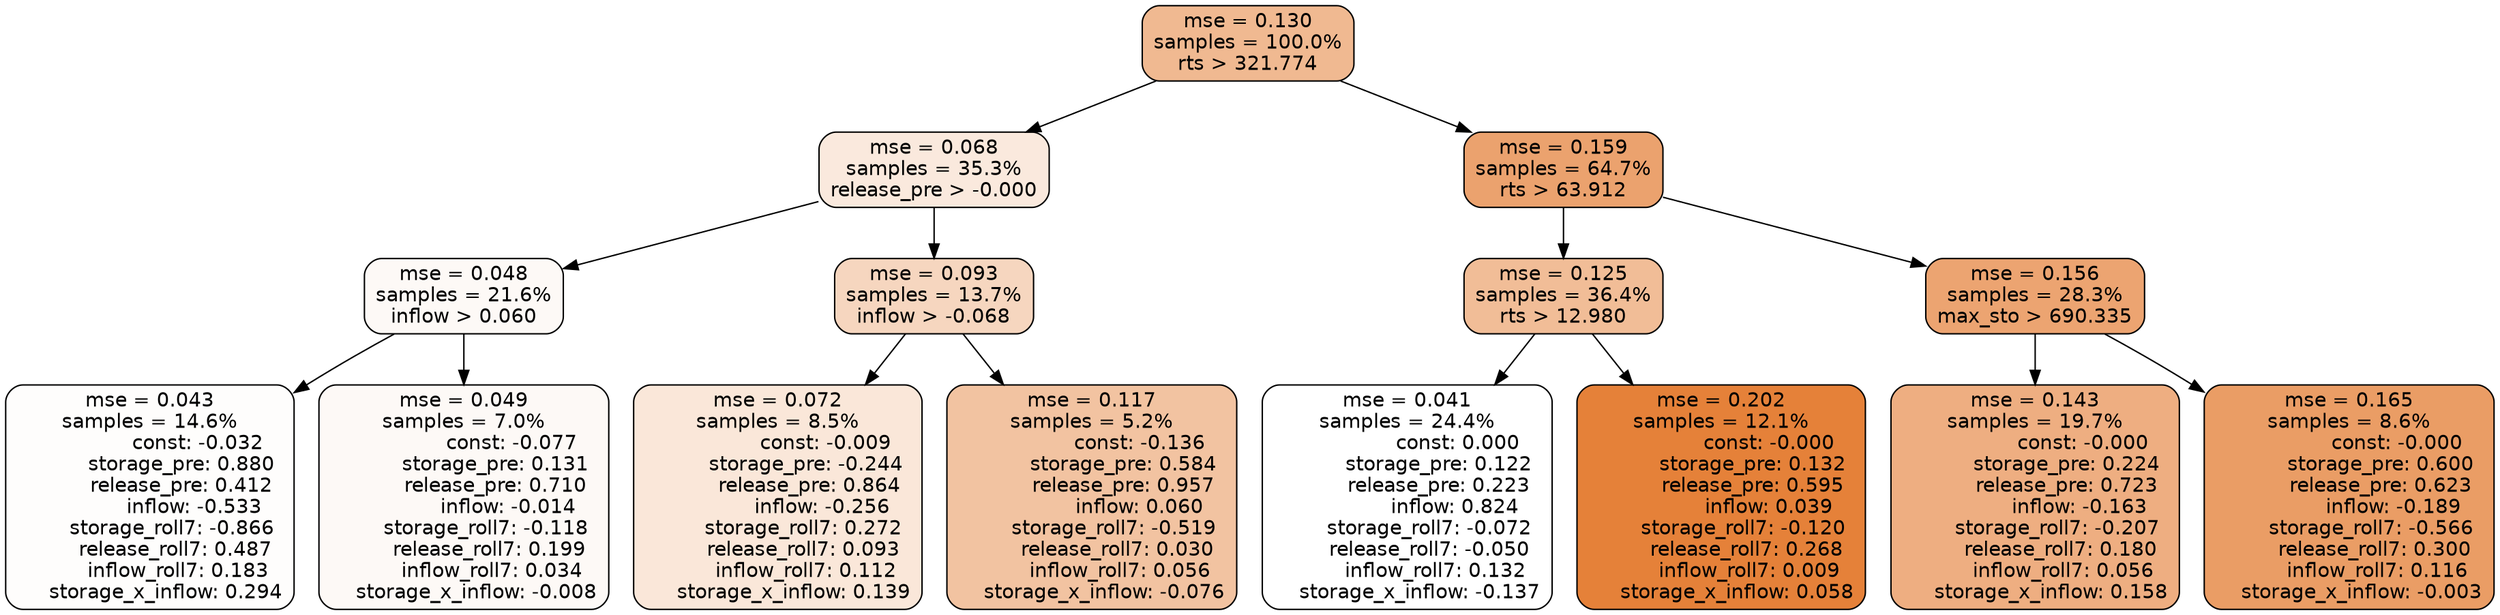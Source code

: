 digraph tree {
node [shape=rectangle, style="filled, rounded", color="black", fontname=helvetica] ;
edge [fontname=helvetica] ;
	"0" [label="mse = 0.130
samples = 100.0%
rts > 321.774", fillcolor="#f0b991"]
	"8" [label="mse = 0.068
samples = 35.3%
release_pre > -0.000", fillcolor="#fae9dd"]
	"1" [label="mse = 0.159
samples = 64.7%
rts > 63.912", fillcolor="#eba26e"]
	"9" [label="mse = 0.048
samples = 21.6%
inflow > 0.060", fillcolor="#fdf9f6"]
	"12" [label="mse = 0.093
samples = 13.7%
inflow > -0.068", fillcolor="#f6d6bf"]
	"2" [label="mse = 0.125
samples = 36.4%
rts > 12.980", fillcolor="#f1bd97"]
	"5" [label="mse = 0.156
samples = 28.3%
max_sto > 690.335", fillcolor="#eca471"]
	"10" [label="mse = 0.043
samples = 14.6%
               const: -0.032
          storage_pre: 0.880
          release_pre: 0.412
              inflow: -0.533
       storage_roll7: -0.866
        release_roll7: 0.487
         inflow_roll7: 0.183
     storage_x_inflow: 0.294", fillcolor="#fefdfc"]
	"11" [label="mse = 0.049
samples = 7.0%
               const: -0.077
          storage_pre: 0.131
          release_pre: 0.710
              inflow: -0.014
       storage_roll7: -0.118
        release_roll7: 0.199
         inflow_roll7: 0.034
    storage_x_inflow: -0.008", fillcolor="#fdf9f6"]
	"13" [label="mse = 0.072
samples = 8.5%
               const: -0.009
         storage_pre: -0.244
          release_pre: 0.864
              inflow: -0.256
        storage_roll7: 0.272
        release_roll7: 0.093
         inflow_roll7: 0.112
     storage_x_inflow: 0.139", fillcolor="#fae7d9"]
	"14" [label="mse = 0.117
samples = 5.2%
               const: -0.136
          storage_pre: 0.584
          release_pre: 0.957
               inflow: 0.060
       storage_roll7: -0.519
        release_roll7: 0.030
         inflow_roll7: 0.056
    storage_x_inflow: -0.076", fillcolor="#f2c3a1"]
	"3" [label="mse = 0.041
samples = 24.4%
                const: 0.000
          storage_pre: 0.122
          release_pre: 0.223
               inflow: 0.824
       storage_roll7: -0.072
       release_roll7: -0.050
         inflow_roll7: 0.132
    storage_x_inflow: -0.137", fillcolor="#ffffff"]
	"4" [label="mse = 0.202
samples = 12.1%
               const: -0.000
          storage_pre: 0.132
          release_pre: 0.595
               inflow: 0.039
       storage_roll7: -0.120
        release_roll7: 0.268
         inflow_roll7: 0.009
     storage_x_inflow: 0.058", fillcolor="#e58139"]
	"6" [label="mse = 0.143
samples = 19.7%
               const: -0.000
          storage_pre: 0.224
          release_pre: 0.723
              inflow: -0.163
       storage_roll7: -0.207
        release_roll7: 0.180
         inflow_roll7: 0.056
     storage_x_inflow: 0.158", fillcolor="#eeae81"]
	"7" [label="mse = 0.165
samples = 8.6%
               const: -0.000
          storage_pre: 0.600
          release_pre: 0.623
              inflow: -0.189
       storage_roll7: -0.566
        release_roll7: 0.300
         inflow_roll7: 0.116
    storage_x_inflow: -0.003", fillcolor="#ea9d65"]

	"0" -> "1"
	"0" -> "8"
	"8" -> "9"
	"8" -> "12"
	"1" -> "2"
	"1" -> "5"
	"9" -> "10"
	"9" -> "11"
	"12" -> "13"
	"12" -> "14"
	"2" -> "3"
	"2" -> "4"
	"5" -> "6"
	"5" -> "7"
}